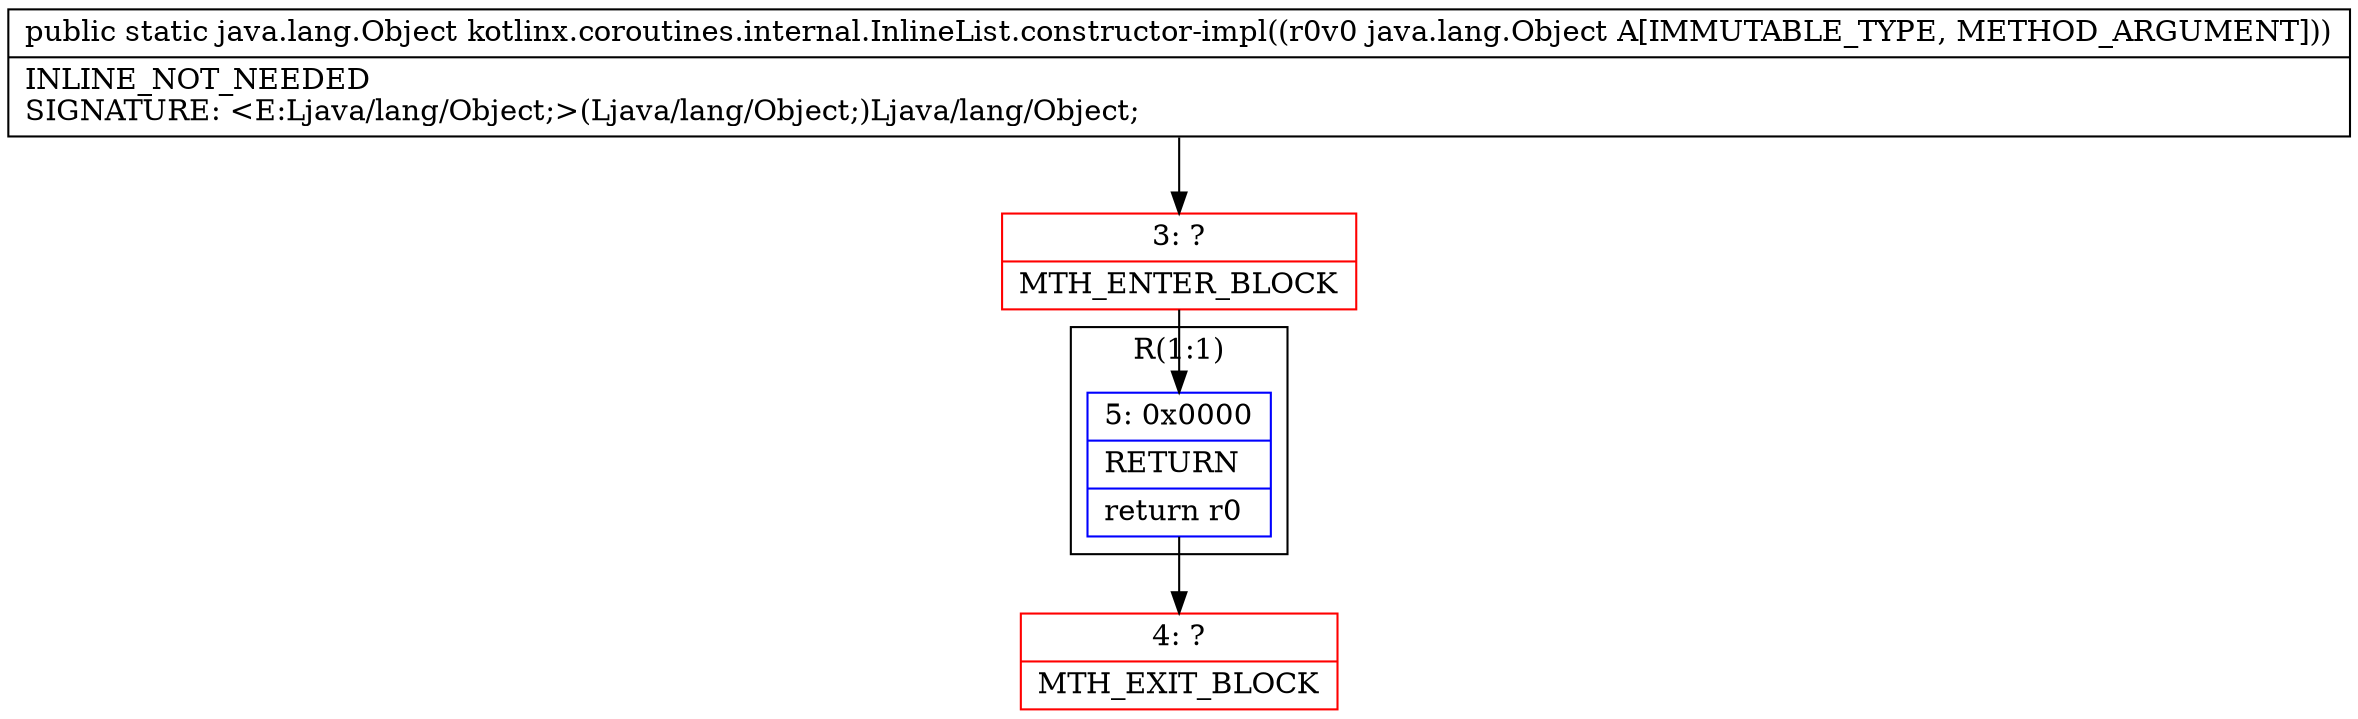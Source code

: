 digraph "CFG forkotlinx.coroutines.internal.InlineList.constructor\-impl(Ljava\/lang\/Object;)Ljava\/lang\/Object;" {
subgraph cluster_Region_1146970745 {
label = "R(1:1)";
node [shape=record,color=blue];
Node_5 [shape=record,label="{5\:\ 0x0000|RETURN\l|return r0\l}"];
}
Node_3 [shape=record,color=red,label="{3\:\ ?|MTH_ENTER_BLOCK\l}"];
Node_4 [shape=record,color=red,label="{4\:\ ?|MTH_EXIT_BLOCK\l}"];
MethodNode[shape=record,label="{public static java.lang.Object kotlinx.coroutines.internal.InlineList.constructor\-impl((r0v0 java.lang.Object A[IMMUTABLE_TYPE, METHOD_ARGUMENT]))  | INLINE_NOT_NEEDED\lSIGNATURE: \<E:Ljava\/lang\/Object;\>(Ljava\/lang\/Object;)Ljava\/lang\/Object;\l}"];
MethodNode -> Node_3;Node_5 -> Node_4;
Node_3 -> Node_5;
}

